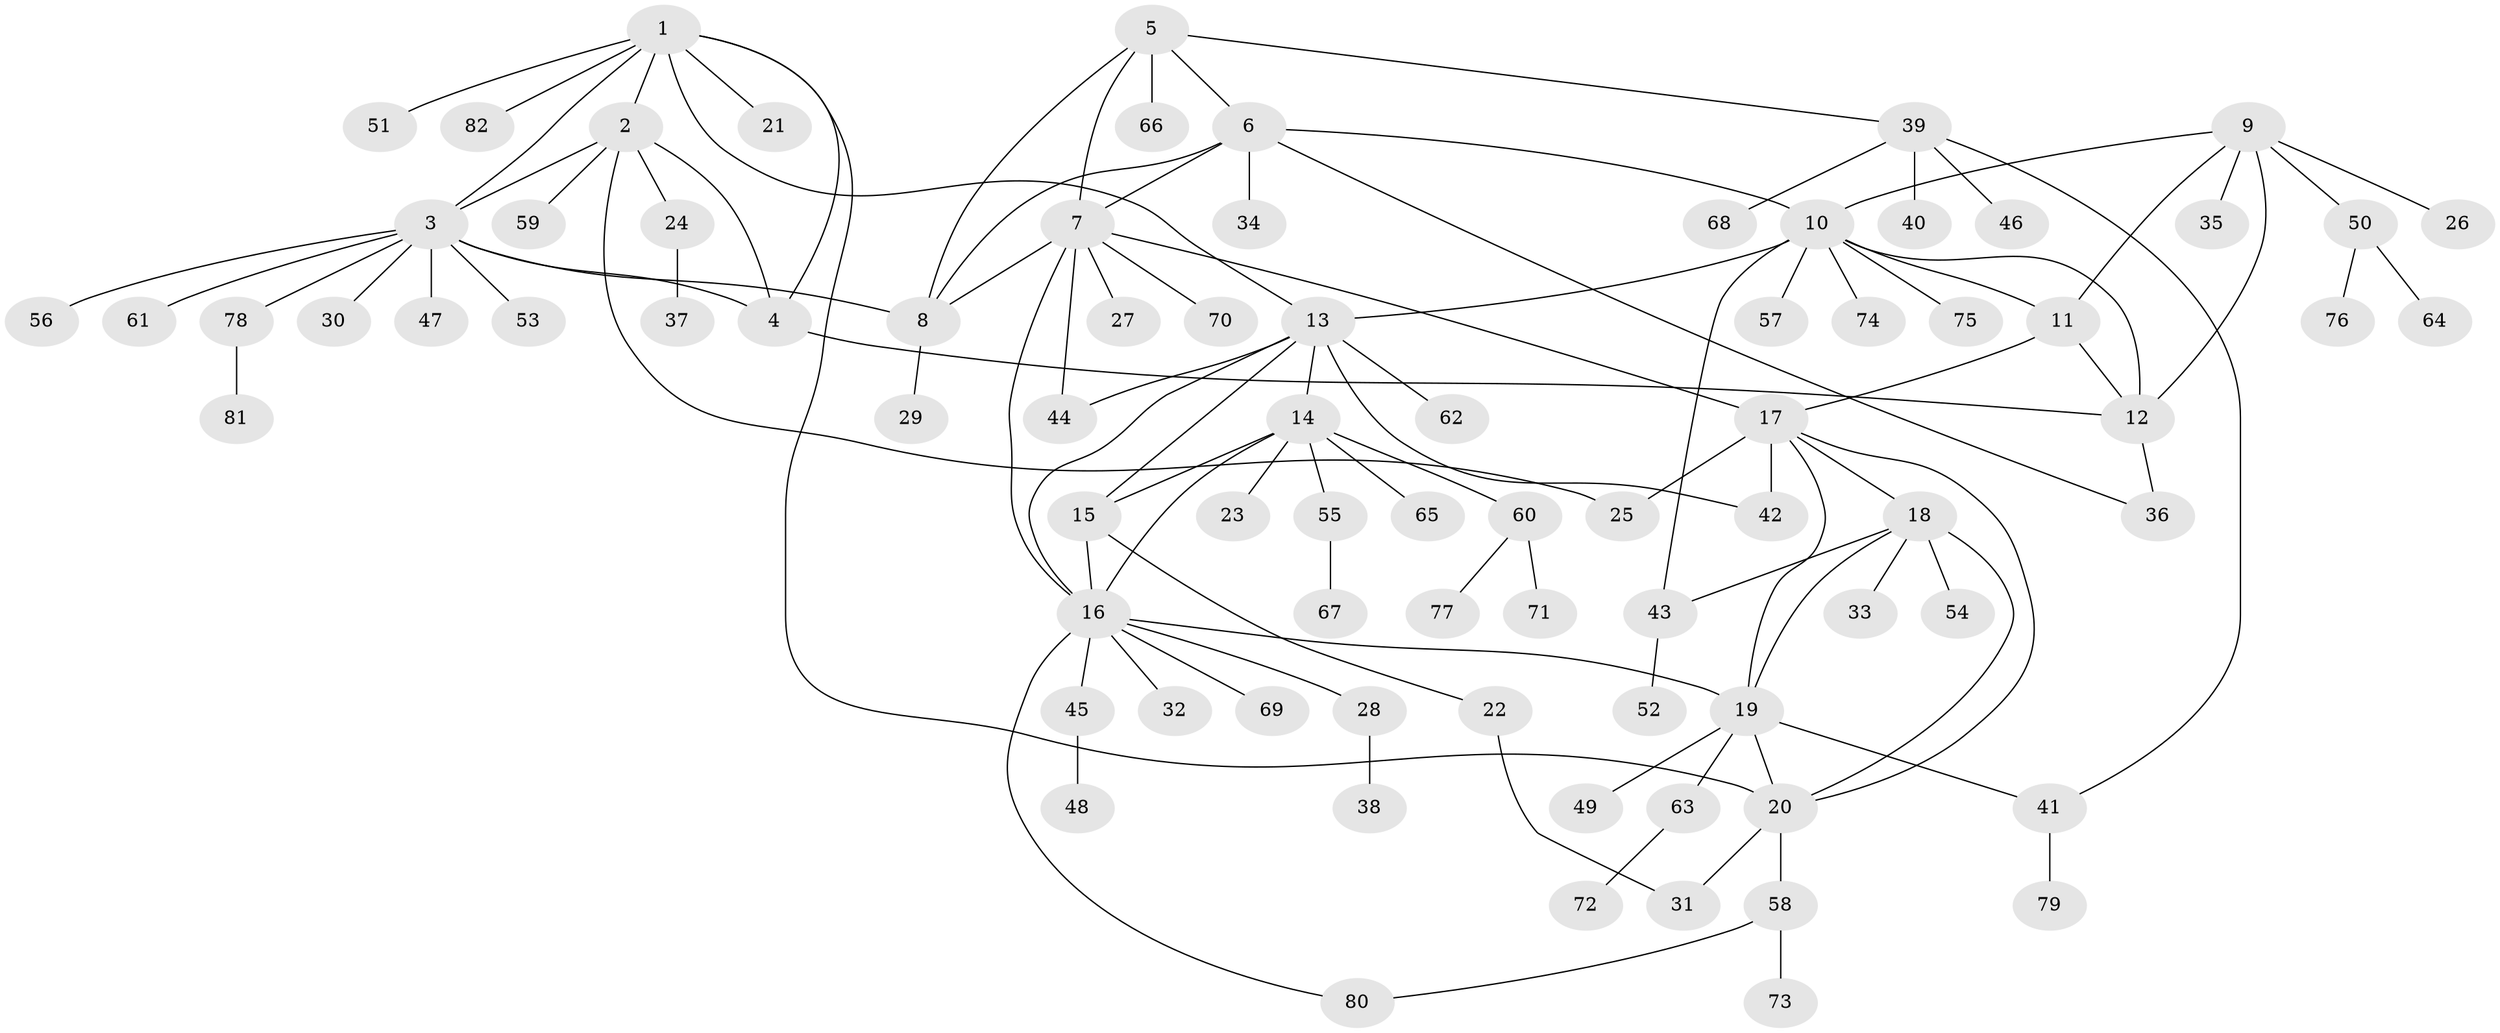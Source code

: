 // coarse degree distribution, {14: 0.017543859649122806, 5: 0.05263157894736842, 3: 0.03508771929824561, 8: 0.017543859649122806, 7: 0.05263157894736842, 4: 0.05263157894736842, 6: 0.017543859649122806, 13: 0.017543859649122806, 9: 0.017543859649122806, 1: 0.5614035087719298, 2: 0.15789473684210525}
// Generated by graph-tools (version 1.1) at 2025/24/03/03/25 07:24:13]
// undirected, 82 vertices, 110 edges
graph export_dot {
graph [start="1"]
  node [color=gray90,style=filled];
  1;
  2;
  3;
  4;
  5;
  6;
  7;
  8;
  9;
  10;
  11;
  12;
  13;
  14;
  15;
  16;
  17;
  18;
  19;
  20;
  21;
  22;
  23;
  24;
  25;
  26;
  27;
  28;
  29;
  30;
  31;
  32;
  33;
  34;
  35;
  36;
  37;
  38;
  39;
  40;
  41;
  42;
  43;
  44;
  45;
  46;
  47;
  48;
  49;
  50;
  51;
  52;
  53;
  54;
  55;
  56;
  57;
  58;
  59;
  60;
  61;
  62;
  63;
  64;
  65;
  66;
  67;
  68;
  69;
  70;
  71;
  72;
  73;
  74;
  75;
  76;
  77;
  78;
  79;
  80;
  81;
  82;
  1 -- 2;
  1 -- 3;
  1 -- 4;
  1 -- 13;
  1 -- 20;
  1 -- 21;
  1 -- 51;
  1 -- 82;
  2 -- 3;
  2 -- 4;
  2 -- 24;
  2 -- 25;
  2 -- 59;
  3 -- 4;
  3 -- 8;
  3 -- 30;
  3 -- 47;
  3 -- 53;
  3 -- 56;
  3 -- 61;
  3 -- 78;
  4 -- 12;
  5 -- 6;
  5 -- 7;
  5 -- 8;
  5 -- 39;
  5 -- 66;
  6 -- 7;
  6 -- 8;
  6 -- 10;
  6 -- 34;
  6 -- 36;
  7 -- 8;
  7 -- 16;
  7 -- 17;
  7 -- 27;
  7 -- 44;
  7 -- 70;
  8 -- 29;
  9 -- 10;
  9 -- 11;
  9 -- 12;
  9 -- 26;
  9 -- 35;
  9 -- 50;
  10 -- 11;
  10 -- 12;
  10 -- 13;
  10 -- 43;
  10 -- 57;
  10 -- 74;
  10 -- 75;
  11 -- 12;
  11 -- 17;
  12 -- 36;
  13 -- 14;
  13 -- 15;
  13 -- 16;
  13 -- 42;
  13 -- 44;
  13 -- 62;
  14 -- 15;
  14 -- 16;
  14 -- 23;
  14 -- 55;
  14 -- 60;
  14 -- 65;
  15 -- 16;
  15 -- 22;
  16 -- 19;
  16 -- 28;
  16 -- 32;
  16 -- 45;
  16 -- 69;
  16 -- 80;
  17 -- 18;
  17 -- 19;
  17 -- 20;
  17 -- 25;
  17 -- 42;
  18 -- 19;
  18 -- 20;
  18 -- 33;
  18 -- 43;
  18 -- 54;
  19 -- 20;
  19 -- 41;
  19 -- 49;
  19 -- 63;
  20 -- 31;
  20 -- 58;
  22 -- 31;
  24 -- 37;
  28 -- 38;
  39 -- 40;
  39 -- 41;
  39 -- 46;
  39 -- 68;
  41 -- 79;
  43 -- 52;
  45 -- 48;
  50 -- 64;
  50 -- 76;
  55 -- 67;
  58 -- 73;
  58 -- 80;
  60 -- 71;
  60 -- 77;
  63 -- 72;
  78 -- 81;
}
